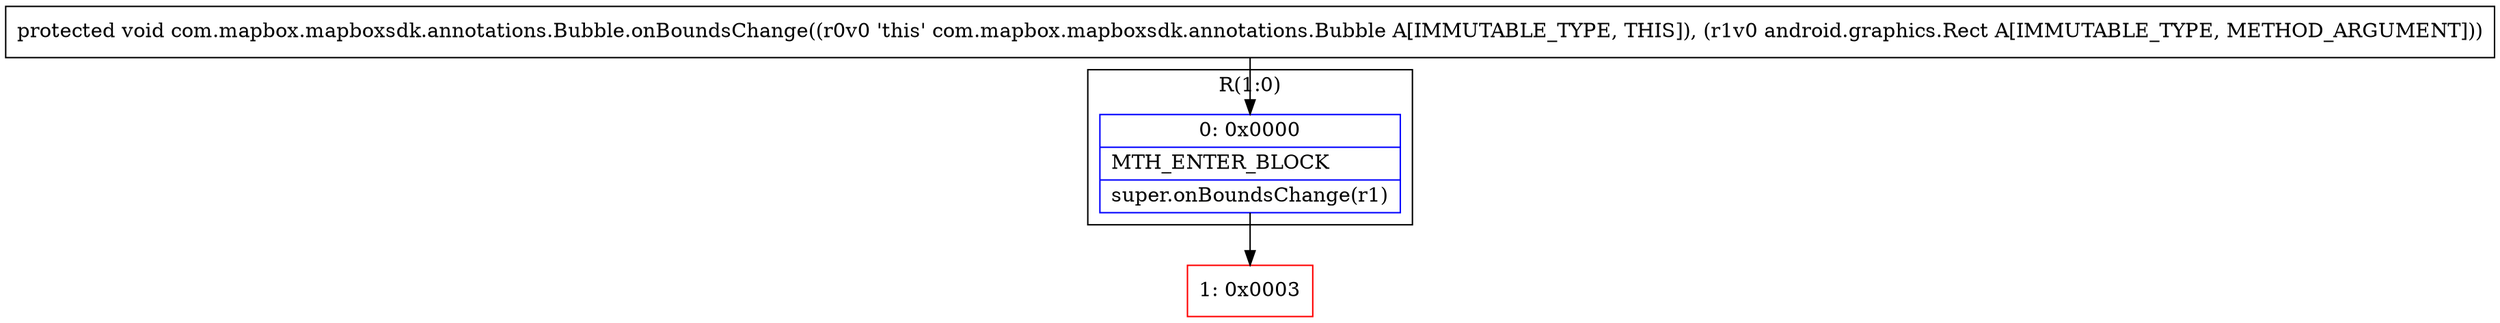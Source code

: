 digraph "CFG forcom.mapbox.mapboxsdk.annotations.Bubble.onBoundsChange(Landroid\/graphics\/Rect;)V" {
subgraph cluster_Region_893546309 {
label = "R(1:0)";
node [shape=record,color=blue];
Node_0 [shape=record,label="{0\:\ 0x0000|MTH_ENTER_BLOCK\l|super.onBoundsChange(r1)\l}"];
}
Node_1 [shape=record,color=red,label="{1\:\ 0x0003}"];
MethodNode[shape=record,label="{protected void com.mapbox.mapboxsdk.annotations.Bubble.onBoundsChange((r0v0 'this' com.mapbox.mapboxsdk.annotations.Bubble A[IMMUTABLE_TYPE, THIS]), (r1v0 android.graphics.Rect A[IMMUTABLE_TYPE, METHOD_ARGUMENT])) }"];
MethodNode -> Node_0;
Node_0 -> Node_1;
}

